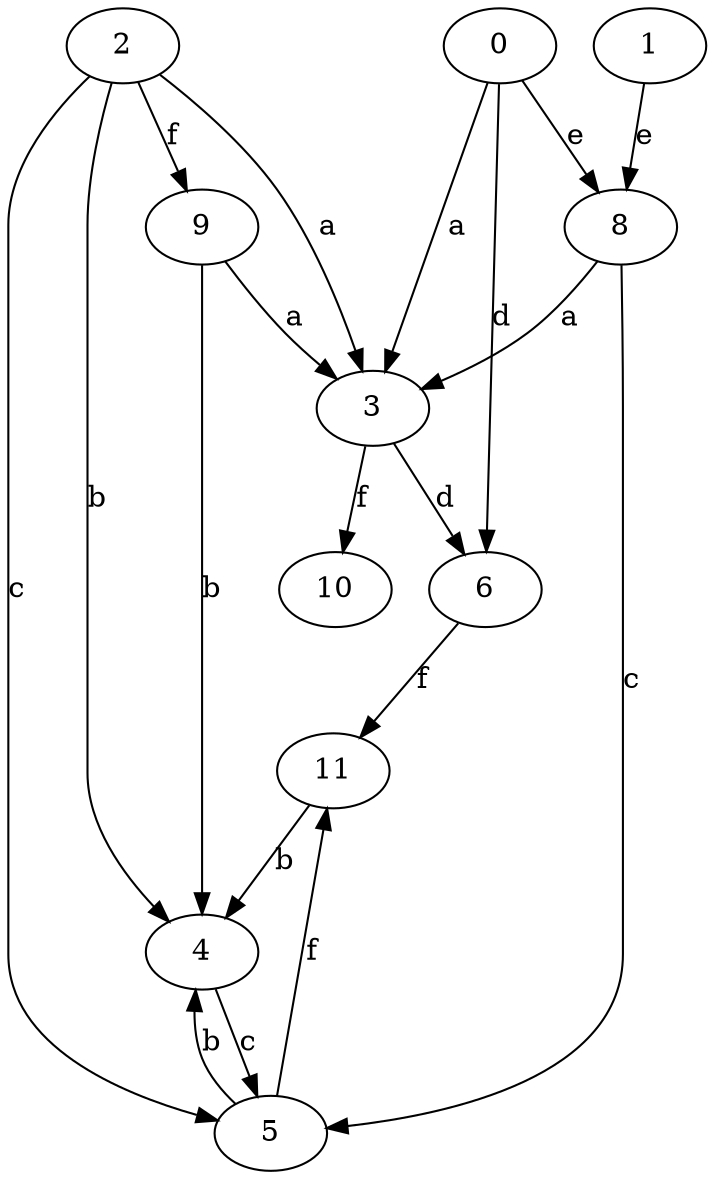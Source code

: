 strict digraph  {
2;
3;
4;
0;
5;
1;
6;
8;
9;
10;
11;
2 -> 3  [label=a];
2 -> 4  [label=b];
2 -> 5  [label=c];
2 -> 9  [label=f];
3 -> 6  [label=d];
3 -> 10  [label=f];
4 -> 5  [label=c];
0 -> 3  [label=a];
0 -> 6  [label=d];
0 -> 8  [label=e];
5 -> 4  [label=b];
5 -> 11  [label=f];
1 -> 8  [label=e];
6 -> 11  [label=f];
8 -> 3  [label=a];
8 -> 5  [label=c];
9 -> 3  [label=a];
9 -> 4  [label=b];
11 -> 4  [label=b];
}
